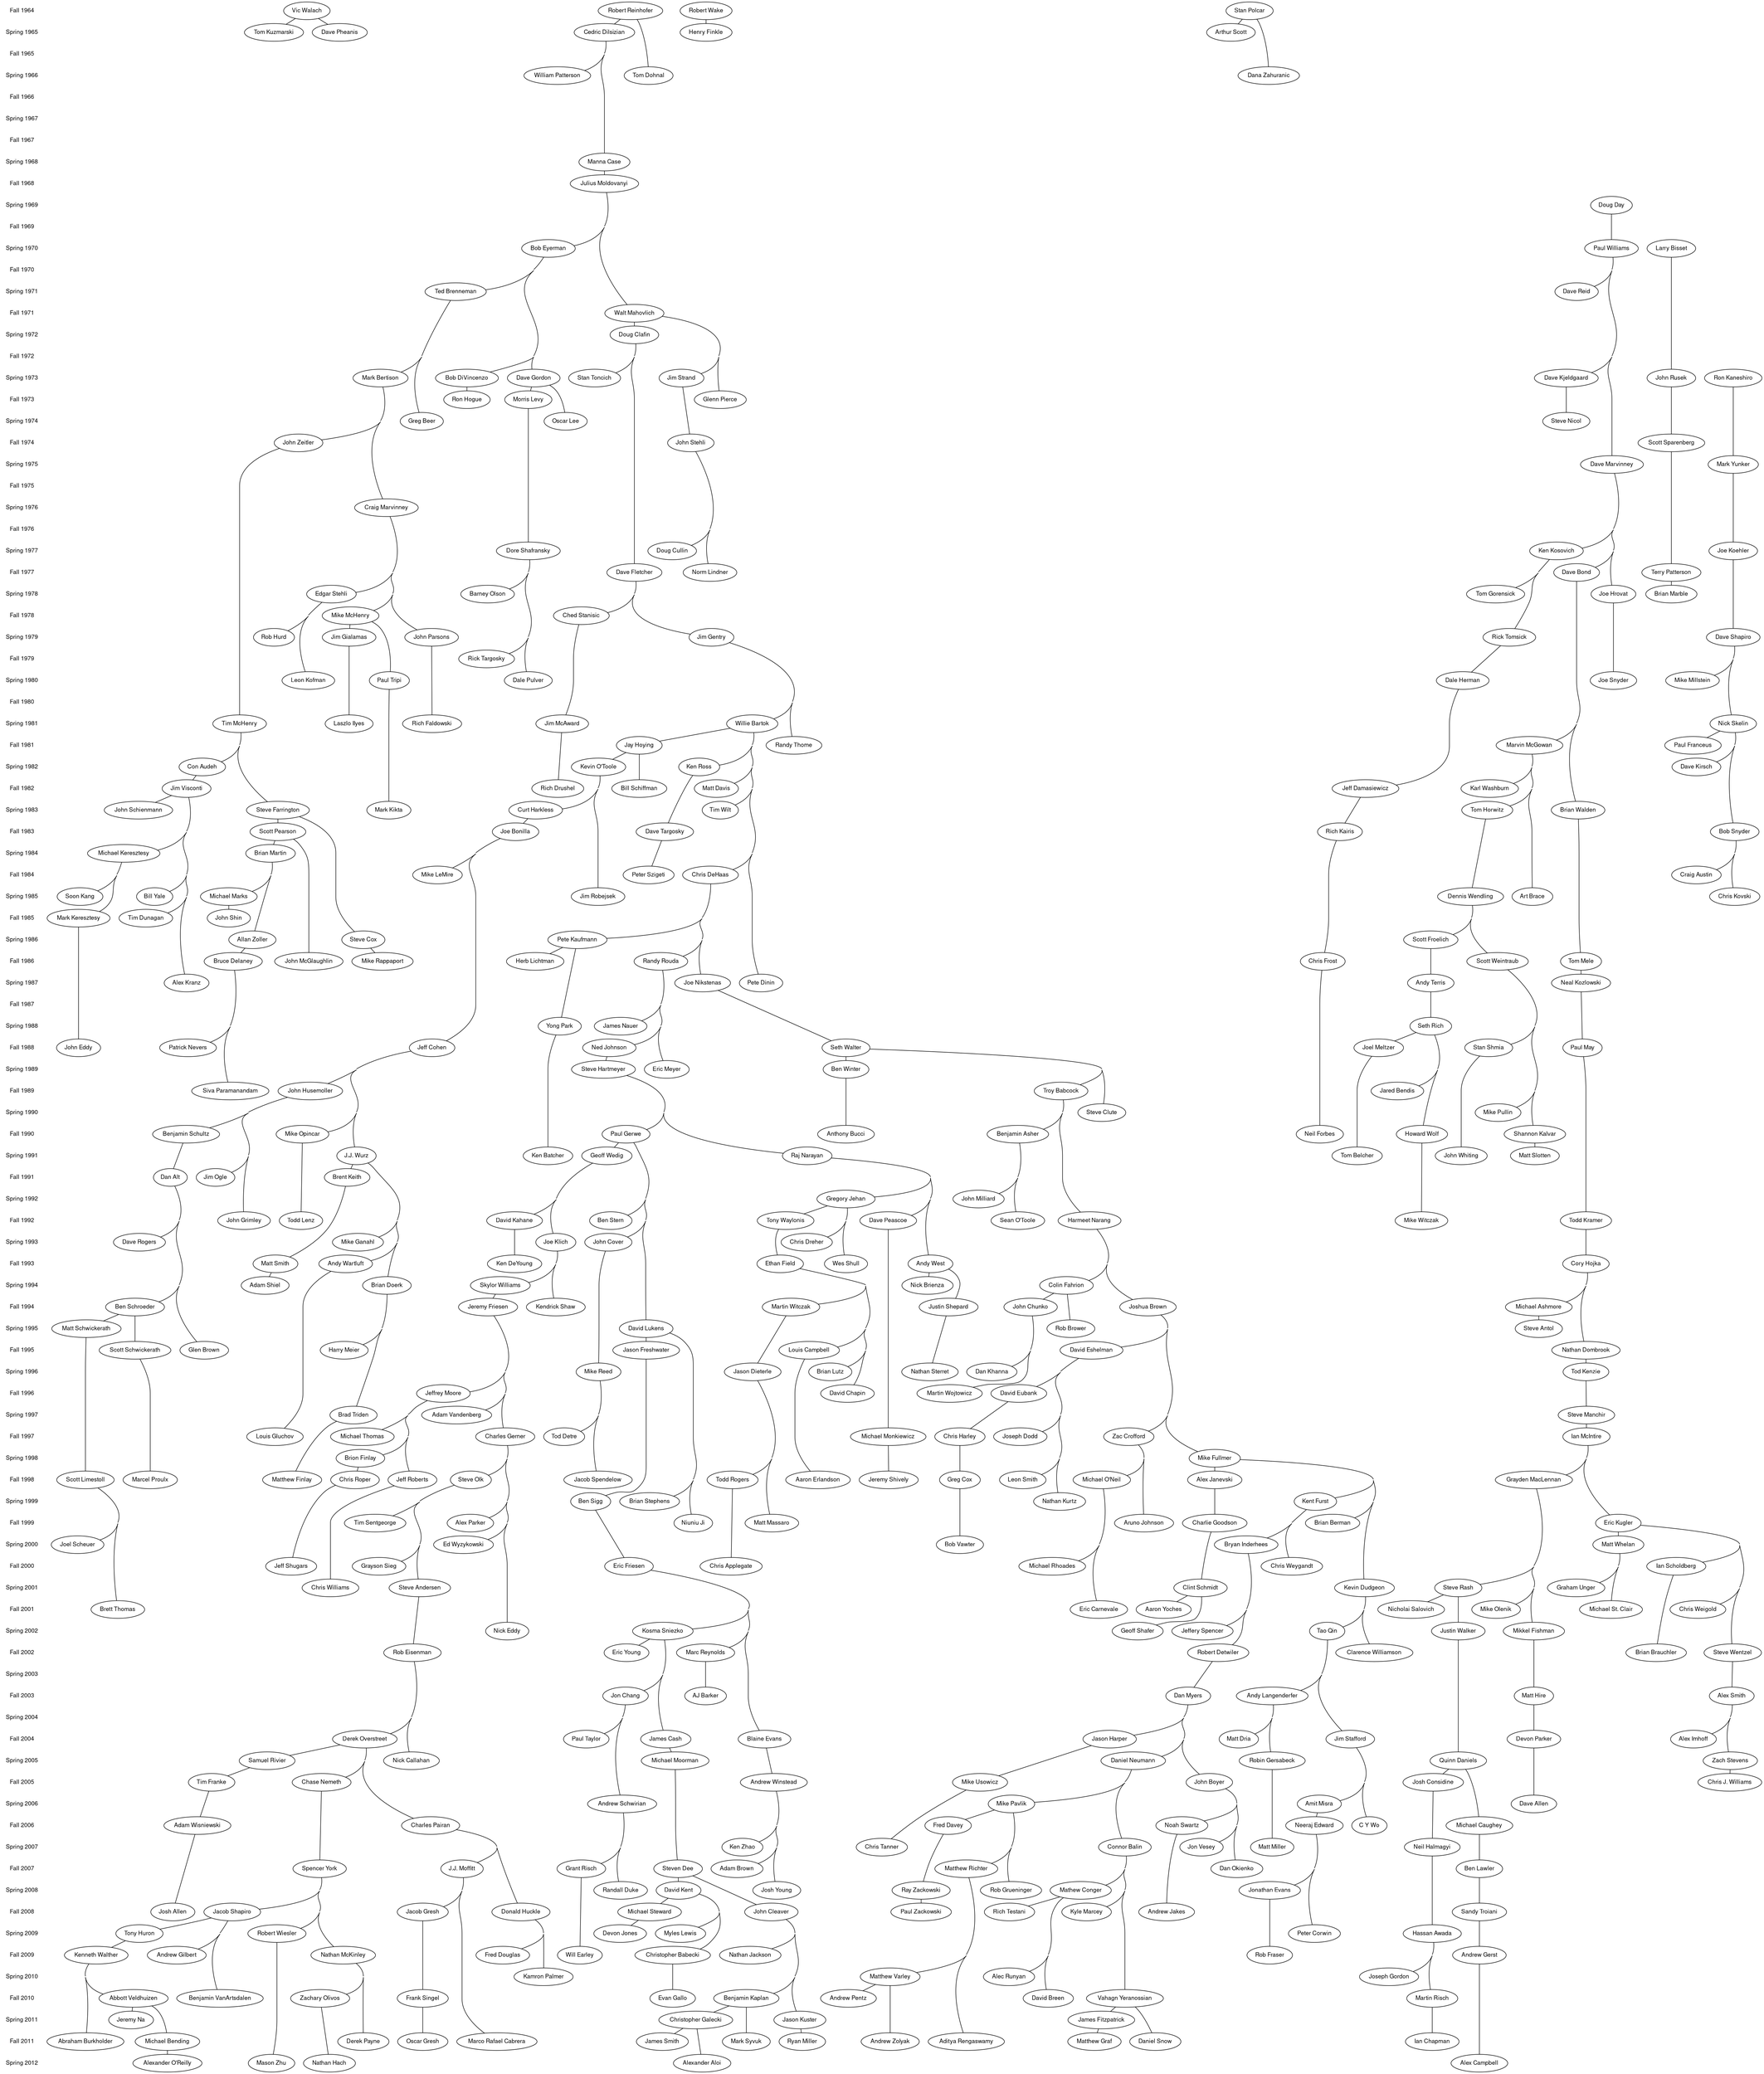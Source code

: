 /******************************************
 * Beta Nu of Theta Chi Brotherhood tree. *
 * Spring 2008				  *
 * Arranged 2008 by Michael Moorman       *
 * This language has a C-like grammar and *
 * commenting system.			  *
 *****************************************/
digraph brotherhood {
	ranksep=0; // minimum separation between ranks
	concentrate=true; // gives a more flowing edge pattern
	ratio=compress; // optimizes for horizontal space
	size="50,50"; // gives it a square shape
	/* This first block represents a timeline on the left side. */
	{
		// Change font to something appropriate for your system
		node [shape=plaintext, fontname="Nimbus Sans 1", fontsize=12];
		edge [style=invis];
		"Fall 1964" -> "Spring 1965" -> "Fall 1965" -> "Spring 1966" -> "Fall 1966" -> "Spring 1967" -> "Fall 1967" -> "Spring 1968" -> "Fall 1968" -> "Spring 1969" -> "Fall 1969" -> "Spring 1970" -> "Fall 1970" -> "Spring 1971" -> "Fall 1971" -> "Spring 1972" -> "Fall 1972" -> "Spring 1973" -> "Fall 1973" -> "Spring 1974" -> "Fall 1974" -> "Spring 1975" -> "Fall 1975" -> "Spring 1976" -> "Fall 1976" -> "Spring 1977" -> "Fall 1977" -> "Spring 1978" -> "Fall 1978" -> "Spring 1979" -> "Fall 1979" -> "Spring 1980" -> "Fall 1980" -> "Spring 1981" -> "Fall 1981" -> "Spring 1982" -> "Fall 1982" -> "Spring 1983" -> "Fall 1983" -> "Spring 1984" -> "Fall 1984" -> "Spring 1985" -> "Fall 1985" -> "Spring 1986" -> "Fall 1986" -> "Spring 1987" -> "Fall 1987" -> "Spring 1988" -> "Fall 1988" -> "Spring 1989" -> "Fall 1989" -> "Spring 1990" -> "Fall 1990" -> "Spring 1991" -> "Fall 1991" -> "Spring 1992" -> "Fall 1992" -> "Spring 1993" -> "Fall 1993" -> "Spring 1994" -> "Fall 1994" -> "Spring 1995" -> "Fall 1995" -> "Spring 1996" -> "Fall 1996" -> "Spring 1997" -> "Fall 1997" -> "Spring 1998" -> "Fall 1998" -> "Spring 1999" -> "Fall 1999" -> "Spring 2000" -> "Fall 2000" -> "Spring 2001" -> "Fall 2001" -> "Spring 2002" -> "Fall 2002" -> "Spring 2003" -> "Fall 2003" -> "Spring 2004" -> "Fall 2004" -> "Spring 2005" -> "Fall 2005" -> "Spring 2006" -> "Fall 2006" -> "Spring 2007" -> "Fall 2007" -> "Spring 2008" -> "Fall 2008" -> "Spring 2009" -> "Fall 2009" -> "Spring 2010" -> "Fall 2010" -> "Spring 2011" -> "Fall 2011" -> "Spring 2012"; 
	}
	/* This lists who was in which pledge class so that everyone from each pledge class is in the same rank. */
	node [color=black, shape=ellipse, fontname="Nimbus Sans 1", fontsize=12];
	edge [arrowhead=none, arrowtail=none];
	/* Data from before 1973 is incomplete and probably inaccurate */
	{ rank = same; "Fall 1964"; "Vic Walach"; "Robert Reinhofer"; "Robert Wake"; "Stan Polcar"; }
	{ rank = same; "Spring 1965"; "Cedric Dilsizian"; "Henry Finkle"; "Arthur Scott"; "Tom Kuzmarski"; "Dave Pheanis"; }
	{ rank = same; "Fall 1965"; }
	{ rank = same; "Spring 1966"; "William Patterson"; "Tom Dohnal"; "Dana Zahuranic"; }
	{ rank = same; "Fall 1966"; }
	{ rank = same; "Spring 1967"; }
	{ rank = same; "Fall 1967"; }
	{ rank = same; "Spring 1968"; "Manna Case"; }
	{ rank = same; "Fall 1968"; "Julius Moldovanyi"; }
	{ rank = same; "Spring 1969"; "Doug Day"; }
	{ rank = same; "Fall 1969"; }
	{ rank = same; "Spring 1970"; "Paul Williams"; "Bob Eyerman"; "Larry Bisset"; }
	{ rank = same; "Fall 1970"; }
	{ rank = same; "Spring 1971"; "Dave Reid"; "Ted Brenneman"; }
	{ rank = same; "Fall 1971"; "Walt Mahovlich"; }
	{ rank = same; "Spring 1972"; "Doug Clafin"; }
	{ rank = same; "Fall 1972"; }
	/* Everything below here is fairly accurate */
	{ rank = same; "Spring 1973"; "Bob DiVincenzo"; "Mark Bertison"; "Dave Kjeldgaard"; "Dave Gordon"; "Jim Strand"; "Stan Toncich"; "John Rusek"; "Ron Kaneshiro"; }
	{ rank = same; "Fall 1973"; "Ron Hogue"; "Morris Levy"; "Glenn Pierce"; }
	{ rank = same; "Spring 1974"; "Steve Nicol"; "Greg Beer"; "Oscar Lee"; }
	{ rank = same; "Fall 1974"; "John Zeitler"; "John Stehli"; "Scott Sparenberg"; }
	{ rank = same; "Spring 1975"; "Dave Marvinney"; "Mark Yunker"; }
	{ rank = same; "Fall 1975"; }
	{ rank = same; "Spring 1976"; "Craig Marvinney"; }
	{ rank = same; "Fall 1976"; }
	{ rank = same; "Spring 1977"; "Ken Kosovich"; "Dore Shafransky"; "Doug Cullin"; "Joe Koehler"; }
	{ rank = same; "Fall 1977"; "Dave Bond"; "Dave Fletcher"; "Norm Lindner"; "Terry Patterson"; }
	{ rank = same; "Spring 1978"; "Brian Marble"; "Tom Gorensick"; "Joe Hrovat"; "Edgar Stehli"; "Barney Olson"; }
	{ rank = same; "Fall 1978"; "Mike McHenry"; "Ched Stanisic"; }
	{ rank = same; "Spring 1979"; "Dave Shapiro"; "Rick Tomsick"; "John Parsons"; "Jim Gialamas"; "Rob Hurd"; "Jim Gentry"; }
	{ rank = same; "Fall 1979"; "Rick Targosky"; }
	{ rank = same; "Spring 1980"; "Mike Millstein"; "Dale Herman"; "Joe Snyder"; "Leon Kofman"; "Paul Tripi"; "Dale Pulver"; }
	{ rank = same; "Fall 1980"; }
	{ rank = same; "Spring 1981"; "Nick Skelin"; "Tim McHenry"; "Laszlo Ilyes"; "Rich Faldowski"; "Willie Bartok"; "Jim McAward"; }
	{ rank = same; "Fall 1981"; "Randy Thome"; "Jay Hoying"; "Marvin McGowan"; "Paul Franceus" }
	{ rank = same; "Spring 1982"; "Dave Kirsch"; "Con Audeh"; "Ken Ross"; "Kevin O'Toole"; }
	{ rank = same; "Fall 1982"; "Rich Drushel"; "Bill Schiffman"; "Matt Davis"; "Jim Visconti"; "Jeff Damasiewicz"; "Karl Washburn"; }
	{ rank = same; "Spring 1983"; "Curt Harkless"; "Tim Wilt"; "Mark Kikta"; "John Schienmann"; "Steve Farrington"; "Brian Walden"; "Tom Horwitz"; }
	{ rank = same; "Fall 1983"; "Dave Targosky"; "Scott Pearson"; "Rich Kairis"; "Bob Snyder"; "Joe Bonilla"; }
	{ rank = same; "Spring 1984"; "Michael Keresztesy"; "Brian Martin"; }
	{ rank = same; "Fall 1984"; "Craig Austin"; "Mike LeMire"; "Peter Szigeti"; "Chris DeHaas"; }
	{ rank = same; "Spring 1985"; "Art Brace"; "Jim Robejsek"; "Bill Yale"; "Soon Kang"; "Michael Marks"; "Chris Kovski"; "Dennis Wendling"; }
	{ rank = same; "Fall 1985"; "Mark Keresztesy"; "John Shin"; "Tim Dunagan"; }
	{ rank = same; "Spring 1986"; "Pete Kaufmann"; "Steve Cox"; "Allan Zoller"; "Scott Froelich"; }
	{ rank = same; "Fall 1986"; "Scott Weintraub"; "Tom Mele"; "Chris Frost"; "John McGlaughlin"; "Bruce Delaney"; "Mike Rappaport"; "Herb Lichtman"; "Randy Rouda"; }
	{ rank = same; "Spring 1987"; "Pete Dinin"; "Joe Nikstenas"; "Alex Kranz"; "Neal Kozlowski"; "Andy Terris"; }
	{ rank = same; "Fall 1987"; }
	{ rank = same; "Spring 1988"; "James Nauer"; "Yong Park"; "Seth Rich"; }
	{ rank = same; "Fall 1988"; "Jeff Cohen"; "Ned Johnson"; "Seth Walter"; "John Eddy"; "Patrick Nevers"; "Paul May"; "Stan Shmia"; "Joel Meltzer"; }
	{ rank = same; "Spring 1989"; "Eric Meyer"; "Steve Hartmeyer"; "Ben Winter"; }
	{ rank = same; "Fall 1989"; "John Husemoller"; "Troy Babcock"; "Siva Paramanandam"; "Jared Bendis"; }
	{ rank = same; "Spring 1990"; "Mike Pullin"; "Steve Clute"; }
	{ rank = same; "Fall 1990"; "Mike Opincar"; "Benjamin Schultz"; "Paul Gerwe"; "Anthony Bucci"; "Benjamin Asher"; "Neil Forbes"; "Howard Wolf"; "Shannon Kalvar"; }
	{ rank = same; "Spring 1991"; "J.J. Wurz"; "Geoff Wedig"; "Raj Narayan"; "Ken Batcher"; "John Whiting"; "Matt Slotten"; "Tom Belcher"; }
	{ rank = same; "Fall 1991"; "Jim Ogle"; "Dan Alt"; "Brent Keith"; }
	{ rank = same; "Spring 1992"; "John Milliard"; "Gregory Jehan"; }
	{ rank = same; "Fall 1992"; "Mike Witczak"; "Todd Kramer"; "Sean O'Toole"; "Harmeet Narang"; "Tony Waylonis"; "Dave Peascoe"; "David Kahane"; "Ben Stern"; "John Grimley"; "Todd Lenz"; }
	{ rank = same; "Spring 1993"; "Dave Rogers"; "Mike Ganahl"; "Joe Klich"; "John Cover"; "Chris Dreher"; }
	{ rank = same; "Fall 1993"; "Cory Hojka"; "Ethan Field"; "Wes Shull"; "Andy West"; "Ken DeYoung"; "Matt Smith"; "Andy Wartluft"; }
	{ rank = same; "Spring 1994"; "Adam Shiel"; "Brian Doerk"; "Skylor Williams"; "Nick Brienza"; "Colin Fahrion"; }
	{ rank = same; "Fall 1994"; "Ben Schroeder"; "Kendrick Shaw"; "Jeremy Friesen"; "Justin Shepard"; "Martin Witczak"; "John Chunko"; "Joshua Brown"; "Michael Ashmore"; }
	{ rank = same; "Spring 1995"; "Matt Schwickerath"; "David Lukens"; "Rob Brower"; "Steve Antol"; }
	{ rank = same; "Fall 1995"; "Nathan Dombrook"; "David Eshelman"; "Louis Campbell"; "Jason Freshwater"; "Harry Meier"; "Scott Schwickerath"; "Glen Brown"; }
	{ rank = same; "Spring 1996"; "Mike Reed"; "Nathan Sterret"; "Jason Dieterle"; "Brian Lutz"; "Dan Khanna"; "Tod Kenzie"; }
	{ rank = same; "Fall 1996"; "Jeffrey Moore"; "David Chapin"; "Martin Wojtowicz"; "David Eubank"; }
	{ rank = same; "Spring 1997"; "Adam Vandenberg"; "Steve Manchir"; "Brad Triden"; }
	{ rank = same; "Fall 1997"; "Ian McIntire"; "Joseph Dodd"; "Chris Harley"; "Zac Crofford"; "Michael Monkiewicz"; "Tod Detre"; "Michael Thomas"; "Charles Gerner"; "Louis Gluchov"; }
	{ rank = same; "Spring 1998"; "Brion Finlay"; "Mike Fullmer"; }
	{ rank = same; "Fall 1998"; "Scott Limestoll"; "Steve Olk"; "Matthew Finlay"; "Marcel Proulx"; "Chris Roper"; "Jacob Spendelow"; "Jeff Roberts"; "Jeremy Shively"; "Todd Rogers"; "Aaron Erlandson"; "Michael O'Neil"; "Greg Cox"; "Leon Smith"; "Alex Janevski"; "Grayden MacLennan"; }
	{ rank = same; "Spring 1999"; "Kent Furst"; "Nathan Kurtz"; "Brian Stephens"; "Ben Sigg"; }
	{ rank = same; "Fall 1999"; "Tim Sentgeorge"; "Alex Parker"; "Niuniu Ji"; "Matt Massaro"; "Eric Kugler"; "Aruno Johnson"; "Brian Berman"; "Charlie Goodson"; }
	{ rank = same; "Spring 2000"; "Joel Scheuer"; "Ed Wyzykowski"; "Bryan Inderhees"; "Bob Vawter"; "Matt Whelan"; }
	{ rank = same; "Fall 2000"; "Ian Scholdberg"; "Chris Weygandt"; "Michael Rhoades"; "Chris Applegate"; "Eric Friesen"; "Grayson Sieg"; "Jeff Shugars"; }
	{ rank = same; "Spring 2001"; "Steve Andersen"; "Chris Williams"; "Clint Schmidt"; "Kevin Dudgeon"; "Steve Rash"; "Graham Unger"; }
	{ rank = same; "Fall 2001"; "Eric Carnevale"; "Chris Weigold"; "Brett Thomas"; "Chris Weigold"; "Nicholai Salovich"; "Mike Olenik"; "Michael St. Clair"; "Aaron Yoches"; }
	{ rank = same; "Spring 2002"; "Kosma Sniezko"; "Mikkel Fishman"; "Justin Walker"; "Tao Qin"; "Jeffery Spencer"; "Geoff Shafer"; "Nick Eddy";  }
	{ rank = same; "Fall 2002"; "Steve Wentzel"; "Clarence Williamson"; "Brian Brauchler"; "Rob Eisenman"; "Eric Young"; "Marc Reynolds"; "Robert Detwiler"; }
	{ rank = same; "Spring 2003"; }
	{ rank = same; "Fall 2003"; "Dan Myers"; "Andy Langenderfer"; "Jon Chang"; "Alex Smith"; "Matt Hire"; "AJ Barker"; }
	{ rank = same; "Spring 2004"; }
	{ rank = same; "Fall 2004"; "Jason Harper"; "Derek Overstreet"; "Devon Parker"; "James Cash"; "Jim Stafford"; "Blaine Evans"; "Matt Dria"; "Alex Imhoff"; "Paul Taylor"; }
	{ rank = same; "Spring 2005"; "Michael Moorman"; "Daniel Neumann"; "Robin Gersabeck"; "Samuel Rivier"; "Zach Stevens"; "Nick Callahan"; "Quinn Daniels"; }
	{ rank = same; "Fall 2005"; "John Boyer"; "Andrew Winstead"; "Josh Considine"; "Chase Nemeth"; "Tim Franke"; "Chris J. Williams"; "Mike Usowicz"; }
	{ rank = same; "Spring 2006"; "Mike Pavlik"; "Amit Misra"; "Andrew Schwirian"; "Dave Allen"; }
	{ rank = same; "Fall 2006"; "C Y Wo"; "Adam Wisniewski"; "Neeraj Edward"; "Charles Pairan"; "Michael Caughey"; "Noah Swartz"; "Fred Davey"; }
	{ rank = same; "Spring 2007"; "Ken Zhao"; "Connor Balin"; "Chris Tanner"; "Jon Vesey"; "Matt Miller"; "Neil Halmagyi"; }
	{ rank = same; "Fall 2007"; "J.J. Moffitt"; "Matthew Richter"; "Dan Okienko"; "Steven Dee"; "Spencer York"; "Ben Lawler"; "Adam Brown"; "Grant Risch"; }
	{ rank = same; "Spring 2008"; "Ray Zackowski"; "Jonathan Evans"; "Rob Grueninger"; "Mathew Conger"; "Randall Duke"; "David Kent"; "Josh Young"; }
	{ rank = same; "Fall 2008"; "Josh Allen"; "John Cleaver"; "Jacob Gresh"; "Donald Huckle"; "Andrew Jakes"; "Kyle Marcey"; "Jacob Shapiro"; "Michael Steward"; "Rich Testani"; "Sandy Troiani"; "Paul Zackowski";}
	{ rank = same; "Spring 2009"; "Hassan Awada"; "Peter Corwin"; "Tony Huron"; "Devon Jones"; "Myles Lewis"; "Robert Wiesler"}
	{ rank = same; "Fall 2009"; "Christopher Babecki"; "Fred Douglas"; "Will Earley"; "Rob Fraser"; "Andrew Gerst"; "Andrew Gilbert"; "Nathan Jackson"; "Kenneth Walther"; "Nathan McKinley"}
  	{ rank = same; "Spring 2010"; "Joseph Gordon"; "Kamron Palmer"; "Alec Runyan"; "Matthew Varley"}
	{ rank = same; "Fall 2010"; "David Breen"; "Evan Gallo"; "Benjamin Kaplan"; "Zachary Olivos"; "Andrew Pentz"; "Martin Risch"; "Frank Singel"; "Benjamin VanArtsdalen"; "Vahagn Yeranossian"}
	{ rank = same; "Spring 2011"; "James Fitzpatrick"; "Christopher Galecki"; "Jason Kuster"; "Jeremy Na"}
	{ rank = same; "Fall 2011"; "Michael Bending"; "Abraham Burkholder"; "Marco Rafael Cabrera"; "Ian Chapman"; "Matthew Graf"; "Oscar Gresh"; "Ryan Miller"; "Derek Payne"; "Aditya Rengaswamy"; "James Smith"; "Daniel Snow"; "Mark Syvuk"; "Andrew Zolyak"}
	{ rank = same; "Spring 2012"; "Alexander Aloi"; "Nathan Hach"; "Alexander O'Reilly"; "Mason Zhu"; "Alex Campbell";}
	
	/* Big brother -> Little brother.  Sorted alphabetically by big brother last name. */
	"Dan Alt" -> "Dave Rogers";
	"Dan Alt" -> "Ben Schroeder";
	"Dan Alt" -> "Glen Brown";
	"Steve Andersen" -> "Rob Eisenman";
	"Benjamin Asher" -> "Sean O'Toole";
	"Benjamin Asher" -> "John Milliard";
	"Michael Ashmore" -> "Steve Antol";
	"Con Audeh" -> "Jim Visconti";
  	"Hassan Awada" -> "Joseph Gordon";
	"Hassan Awada" -> "Martin Risch";
	"Troy Babcock" -> "Harmeet Narang";
	"Troy Babcock" -> "Benjamin Asher";
	"Christopher Babecki" -> "Evan Gallo";
	"Connor Balin" -> "Mathew Conger";
	"Connor Balin" -> "Kyle Marcey";
	"Connor Balin" -> "Vahagn Yeranossian";
	"Willie Bartok" -> "Jay Hoying";
	"Willie Bartok" -> "Matt Davis";
	"Willie Bartok" -> "Pete Dinin";
	"Willie Bartok" -> "Ken Ross";
	"Willie Bartok" -> "Tim Wilt";
	"Willie Bartok" -> "Chris DeHaas";
	"Mark Bertison" -> "Craig Marvinney";
	"Mark Bertison" -> "John Zeitler";
	"Michael Bending" -> "Alexander O'Reilly";
	"Larry Bisset" -> "John Rusek";
	"Dave Bond" -> "Marvin McGowan";
	"Dave Bond" -> "Brian Walden";
	"Joe Bonilla" -> "Jeff Cohen";
	"Joe Bonilla" -> "Mike LeMire";
	"John Boyer" -> "Noah Swartz";
	"John Boyer" -> "Jon Vesey";
	"John Boyer" -> "Dan Okienko";
	"Ted Brenneman" -> "Greg Beer";
	"Ted Brenneman" -> "Mark Bertison";
	"Joshua Brown" -> "Mike Fullmer";
	"Joshua Brown" -> "David Eshelman";
	"Joshua Brown" -> "Zac Crofford";
	"Louis Campbell" -> "Aaron Erlandson";
	"Manna Case" -> "Julius Moldovanyi";
	"James Cash" -> "Michael Moorman";
	"Michael Caughey" -> "Ben Lawler";
	"Jon Chang" -> "Paul Taylor";
	"Jon Chang" -> "Andrew Schwirian";
	"John Chunko" -> "Martin Wojtowicz"
	"John Chunko" -> "Dan Khanna";
	"Doug Clafin" -> "Stan Toncich";
	"Doug Clafin" -> "Dave Fletcher";
	"John Cleaver" -> "Nathan Jackson"
	"John Cleaver" -> "Benjamin Kaplan";
	"John Cleaver" -> "Jason Kuster";
	"Jeff Cohen" -> "John Husemoller";
	"Jeff Cohen" -> "J.J. Wurz";
	"Jeff Cohen" -> "Mike Opincar";
	"Mathew Conger" -> "Rich Testani";
  	"Mathew Conger" -> "Alec Runyan";
	"Mathew Conger" -> "David Breen";
	"Josh Considine" -> "Neil Halmagyi";
	"John Cover" -> "Mike Reed";
	"Greg Cox" -> "Bob Vawter";
	"Steve Cox" -> "Mike Rappaport";
	"Zac Crofford" -> "Michael O'Neil";
	"Zac Crofford" -> "Aruno Johnson";
	"Jeff Damasiewicz" -> "Rich Kairis";
	"Quinn Daniels" -> "Josh Considine";
	"Quinn Daniels" -> "Michael Caughey";
	"Fred Davey" -> "Ray Zackowski"
	"Doug Day" -> "Paul Williams";
	"Steven Dee" -> "David Kent";
	"Steven Dee" -> "John Cleaver";
	"Chris DeHaas" -> "Randy Rouda";
	"Chris DeHaas" -> "Joe Nikstenas";
	"Chris DeHaas" -> "Pete Kaufmann";
	"Bruce Delaney" -> "Patrick Nevers";
	"Bruce Delaney" -> "Siva Paramanandam";
	"Robert Detwiler" -> "Dan Myers";
	"Jason Dieterle" -> "Todd Rogers";
	"Jason Dieterle" -> "Matt Massaro";
	"Cedric Dilsizian" -> "William Patterson";
	"Cedric Dilsizian" -> "Manna Case";
	"Bob DiVincenzo" -> "Ron Hogue";
	"Brian Doerk" -> "Brad Triden"
	"Brian Doerk" -> "Harry Meier";
	"Nathan Dombrook" -> "Tod Kenzie";
	"Kevin Dudgeon" -> "Clarence Williamson";
	"Kevin Dudgeon" -> "Tao Qin";
	"Neeraj Edward" -> "Jonathan Evans";
	"Neeraj Edward" -> "Peter Corwin";
	"Rob Eisenman" -> "Derek Overstreet";
	"Rob Eisenman" -> "Nick Callahan";
	"David Eshelman" -> "Nathan Kurtz";
	"David Eshelman" -> "David Eubank";
	"David Eshelman" -> "Joseph Dodd";
	"David Eshelman" -> "Leon Smith"
	"David Eubank" -> "Chris Harley";
	"Blaine Evans" -> "Andrew Winstead";
	"Jonathan Evans" -> "Rob Fraser"
	"Bob Eyerman" -> "Ted Brenneman";
	"Bob Eyerman" -> "Bob DiVincenzo";
	"Bob Eyerman" -> "Dave Gordon";
	"Colin Fahrion" -> "Rob Brower";
	"Colin Fahrion" -> "John Chunko";
	"Steve Farrington" -> "Scott Pearson";
	"Steve Farrington" -> "Steve Cox";
	"Ethan Field" -> "Brian Lutz";
	"Ethan Field" -> "Louis Campbell";
	"Ethan Field" -> "David Chapin";
	"Ethan Field" -> "Martin Witczak";
	"Brion Finlay" -> "Chris Roper";
	"Mikkel Fishman" -> "Matt Hire";
	"James Fitzpatrick" -> "Matthew Graf";
	"Dave Fletcher" -> "Ched Stanisic";
	"Dave Fletcher" -> "Jim Gentry";
	"Tim Franke" -> "Adam Wisniewski";
	"Jason Freshwater" -> "Ben Sigg";
	"Eric Friesen" -> "Blaine Evans";
	"Eric Friesen" -> "Kosma Sniezko";
	"Eric Friesen" -> "Marc Reynolds";
	"Jeremy Friesen" -> "Jeffrey Moore";
	"Jeremy Friesen" -> "Adam Vandenberg";
	"Jeremy Friesen" -> "Charles Gerner";
	"Scott Froelich" -> "Andy Terris";
	"Chris Frost" -> "Neil Forbes";
	"Mike Fullmer" -> "Kevin Dudgeon";
	"Mike Fullmer" -> "Alex Janevski";
	"Mike Fullmer" -> "Kent Furst";
	"Mike Fullmer" -> "Brian Berman";
	"Kent Furst" -> "Bryan Inderhees";
	"Kent Furst" -> "Chris Weygandt";
	"Christopher Galecki" -> "James Smith";
	"Christopher Galecki" -> "Alexander Aloi";
	"Jim Gentry" -> "Randy Thome";
	"Jim Gentry" -> "Willie Bartok";
	"Charles Gerner" -> "Steve Olk";
	"Charles Gerner" -> "Ed Wyzykowski";
	"Charles Gerner" -> "Alex Parker";
	"Charles Gerner" -> "Nick Eddy";
	"Robin Gersabeck" -> "Matt Miller";
	"Andrew Gerst" -> "Alex Campbell";
	"Paul Gerwe" -> "David Lukens";
	"Paul Gerwe" -> "Geoff Wedig";
	"Paul Gerwe" -> "John Cover";
	"Paul Gerwe" -> "Ben Stern";
	"Jim Gialamas" -> "Laszlo Ilyes";
	"Charlie Goodson" -> "Clint Schmidt";
	"Dave Gordon" -> "Oscar Lee";
	"Dave Gordon" -> "Morris Levy";
	"Jacob Gresh" -> "Frank Singel";
	"Neil Halmagyi" -> "Hassan Awada";
	"Curt Harkless" -> "Joe Bonilla";
	"Jason Harper" -> "Mike Usowicz";
	"Chris Harley" -> "Greg Cox";
	"Steve Hartmeyer" -> "Paul Gerwe";
	"Steve Hartmeyer" -> "Raj Narayan";
	"Dale Herman" -> "Jeff Damasiewicz";
	"Matt Hire" -> "Devon Parker";
	"Cory Hojka" -> "Nathan Dombrook";
	"Cory Hojka" -> "Michael Ashmore";
	"Tom Horwitz" -> "Dennis Wendling";
	"Jay Hoying" -> "Kevin O'Toole";
	"Jay Hoying" -> "Bill Schiffman";
	"Joe Hrovat" -> "Joe Snyder";
	"Donald Huckle" -> "Fred Douglas";
  	"Donald Huckle" -> "Kamron Palmer";
	"Tony Huron" -> "Kenneth Walther";
	"John Husemoller" -> "Benjamin Schultz";
	"John Husemoller" -> "Jim Ogle";
	"John Husemoller" -> "John Grimley";
	"Bryan Inderhees" -> "Jeffery Spencer";
	"Bryan Inderhees" -> "Robert Detwiler";
	"Alex Janevski" -> "Charlie Goodson";
	"Gregory Jehan" -> "Tony Waylonis"; 
	"Gregory Jehan" -> "Chris Dreher";
	"Gregory Jehan" -> "Wes Shull";
	"Ned Johnson" -> "Steve Hartmeyer";
	"David Kahane" -> "Ken DeYoung";
	"Rich Kairis" -> "Chris Frost";
	"Shannon Kalvar" -> "Matt Slotten";
	"Ron Kaneshiro" -> "Mark Yunker";
	"Benjamin Kaplan" -> "Christopher Galecki";
	"Benjamin Kaplan" -> "Mark Syvuk";
	"Pete Kaufmann" -> "Herb Lichtman";
	"Pete Kaufmann" -> "Yong Park";
	"Kenneth Walther" -> "Abbott Veldhuizen";
	"Kenneth Walther" -> "Abraham Burkholder";
	"Brent Keith" -> "Matt Smith";
	"David Kent" -> "Michael Steward";
	"David Kent" -> "Myles Lewis";
	"David Kent" -> "Christopher Babecki"
	"Tod Kenzie" -> "Steve Manchir";
	"Michael Keresztesy" -> "Mark Keresztesy";
	"Michael Keresztesy" -> "Soon Kang";
	"Mark Keresztesy" -> "John Eddy";
	"Dave Kjeldgaard" -> "Steve Nicol";
	"Joe Klich" -> "Kendrick Shaw";
	"Joe Klich" -> "Skylor Williams";
	"Joe Koehler" -> "Dave Shapiro";
	"Ken Kosovich" -> "Tom Gorensick";
	"Ken Kosovich" -> "Rick Tomsick";
	"Neal Kozlowski" -> "Paul May";
	"Todd Kramer" -> "Cory Hojka";
	"Eric Kugler" -> "Chris Weigold";
	"Eric Kugler" -> "Matt Whelan";
	"Eric Kugler" -> "Steve Wentzel";
	"Eric Kugler" -> "Ian Scholdberg";
	"Jason Kuster" -> "Ryan Miller";
	"Andy Langenderfer" -> "Robin Gersabeck";
	"Andy Langenderfer" -> "Matt Dria";
	"Ben Lawler" -> "Sandy Troiani";
	"Morris Levy" -> "Dore Shafransky";
	"Scott Limestoll" -> "Brett Thomas";
	"Scott Limestoll" -> "Joel Scheuer";
	"David Lukens" -> "Niuniu Ji";
	"David Lukens" -> "Jason Freshwater";
	"David Lukens" -> "Brian Stephens";
	"Grayden MacLennan" -> "Steve Rash";
	"Grayden MacLennan" -> "Mikkel Fishman";
	"Grayden MacLennan" -> "Mike Olenik";
	"Walt Mahovlich" -> "Doug Clafin";
	"Walt Mahovlich" -> "Glenn Pierce";
	"Walt Mahovlich" -> "Jim Strand";
	"Steve Manchir" -> "Ian McIntire";
	"Michael Marks" -> "John Shin";
	"Brian Martin" -> "Michael Marks";
	"Brian Martin" -> "Allan Zoller";
	"Craig Marvinney" -> "John Parsons";
	"Craig Marvinney" -> "Mike McHenry";
	"Craig Marvinney" -> "Edgar Stehli";
	"Dave Marvinney" -> "Dave Bond";
	"Dave Marvinney" -> "Ken Kosovich";
	"Dave Marvinney" -> "Joe Hrovat";
	"Paul May" -> "Todd Kramer";
	"Jim McAward" -> "Rich Drushel";
	"Marvin McGowan" -> "Art Brace";
	"Marvin McGowan" -> "Karl Washburn";
	"Marvin McGowan" -> "Tom Horwitz";
	"Mike McHenry" -> "Jim Gialamas";
	"Mike McHenry" -> "Paul Tripi";
	"Tim McHenry" -> "Con Audeh";
	"Tim McHenry" -> "Steve Farrington";
	"Ian McIntire" -> "Eric Kugler";
	"Ian McIntire" -> "Grayden MacLennan";
	"Nathan McKinley" -> "Zachary Olivos";
	"Nathan McKinley" -> "Derek Payne";
	"Tom Mele" -> "Neal Kozlowski";
	"Joel Meltzer" -> "Tom Belcher";
	"Amit Misra" -> "Neeraj Edward";
	"J.J. Moffitt" -> "Jacob Gresh";
	"J.J. Moffitt" -> "Marco Rafael Cabrera";
	"Julius Moldovanyi" -> "Bob Eyerman";
	"Julius Moldovanyi" -> "Walt Mahovlich";
	"Michael Monkiewicz" -> "Jeremy Shively";
	"Jeffrey Moore" -> "Michael Thomas";
	"Jeffrey Moore" -> "Brion Finlay";
	"Jeffrey Moore" -> "Jeff Roberts";
	"Michael Moorman" -> "Steven Dee";
	"Dan Myers" -> "John Boyer";
	"Dan Myers" -> "Daniel Neumann";
	"Dan Myers" -> "Jason Harper";
	"Harmeet Narang" -> "Colin Fahrion";
	"Harmeet Narang" -> "Joshua Brown";
	"Raj Narayan" -> "Dave Peascoe";
	"Raj Narayan" -> "Gregory Jehan";
	"Raj Narayan" -> "Andy West";
	"Chase Nemeth" -> "Spencer York";
	"Daniel Neumann" -> "Mike Pavlik";
	"Daniel Neumann" -> "Connor Balin";
	"Joe Nikstenas" -> "Seth Walter";
	"Michael O'Neil" -> "Eric Carnevale";
	"Michael O'Neil" -> "Michael Rhoades";
	"Kevin O'Toole" -> "Curt Harkless";
	"Kevin O'Toole" -> "Jim Robejsek";
	"Zachary Olivos" -> "Nathan Hach";
	"Steve Olk" -> "Tim Sentgeorge";
	"Steve Olk" -> "Grayson Sieg";
	"Steve Olk" -> "Steve Andersen";
	"Mike Opincar" -> "Todd Lenz";
	"Derek Overstreet" -> "Charles Pairan";
	"Derek Overstreet" -> "Samuel Rivier";
	"Derek Overstreet" -> "Chase Nemeth";
	"Charles Pairan" -> "J.J. Moffitt";
	"Charles Pairan" -> "Donald Huckle";
	"Yong Park" -> "Ken Batcher";
	"Devon Parker" -> "Dave Allen";
	"John Parsons" -> "Rich Faldowski";
	"Terry Patterson" -> "Brian Marble";
	"Mike Pavlik" -> "Matthew Richter";
	"Mike Pavlik" -> "Fred Davey";
	"Mike Pavlik" -> "Rob Grueninger";
	"Scott Pearson" -> "Brian Martin";
	"Scott Pearson" -> "John McGlaughlin";
	"Dave Peascoe" -> "Michael Monkiewicz";
	"Stan Polcar" -> "Arthur Scott";
	"Stan Polcar" -> "Dana Zahuranic";
	"Tao Qin" -> "Andy Langenderfer";
	"Tao Qin" -> "Jim Stafford";
	"Steve Rash" -> "Justin Walker";
	"Steve Rash" -> "Nicholai Salovich";
	"Mike Reed" -> "Jacob Spendelow";
	"Mike Reed" -> "Tod Detre";
	"Robert Reinhofer" -> "Cedric Dilsizian";
	"Robert Reinhofer" -> "Tom Dohnal";
	"Marc Reynolds" -> "AJ Barker";
	"Seth Rich" -> "Joel Meltzer";
	"Seth Rich" -> "Jared Bendis";
	"Seth Rich" -> "Howard Wolf"; 
  	"Matthew Richter" -> "Matthew Varley";
	"Matthew Richter" -> "Aditya Rengaswamy";
	"Grant Risch" -> "Will Earley";
	"Martin Risch" -> "Ian Chapman";
	"Samuel Rivier" -> "Tim Franke";
	"Jeff Roberts" -> "Chris Williams";
	"Todd Rogers" -> "Chris Applegate";
	"Chris Roper" -> "Jeff Shugars";
	"Ken Ross" -> "Dave Targosky";
	"Randy Rouda" -> "James Nauer";
	"Randy Rouda" -> "Eric Meyer";
	"Randy Rouda" -> "Ned Johnson";
	"John Rusek" -> "Scott Sparenberg";
	"Clint Schmidt" -> "Aaron Yoches";
	"Clint Schmidt" -> "Geoff Shafer";
	"Ian Scholdberg" -> "Brian Brauchler";
	"Ben Schroeder" -> "Matt Schwickerath";
	"Ben Schroeder" -> "Scott Schwickerath";
	"Benjamin Schultz" -> "Dan Alt";
	"Matt Schwickerath" -> "Scott Limestoll";
	"Scott Schwickerath" -> "Marcel Proulx";
	"Andrew Schwirian" -> "Grant Risch";
	"Andrew Schwirian" -> "Randall Duke";
	"Dore Shafransky" -> "Barney Olson";
	"Dore Shafransky" -> "Rick Targosky";
	"Dore Shafransky" -> "Dale Pulver";
	"Dave Shapiro" -> "Mike Millstein";
	"Dave Shapiro" -> "Nick Skelin";
	"Jacob Shapiro" -> "Tony Huron";
	"Jacob Shapiro" -> "Andrew Gilbert";
	"Jacob Shapiro" -> "Benjamin VanArtsdalen";
	"Justin Shepard" -> "Nathan Sterret";
	"Stan Shmia" -> "John Whiting";
	"Ben Sigg" -> "Eric Friesen";
	"Frank Singel" -> "Oscar Gresh";
	"Nick Skelin" -> "Dave Kirsch";
	"Nick Skelin" -> "Paul Franceus";
	"Nick Skelin" -> "Bob Snyder";
	"Alex Smith" -> "Alex Imhoff";
	"Alex Smith" -> "Zach Stevens";
	"Matt Smith" -> "Adam Shiel";
	"Kosma Sniezko" -> "James Cash";
	"Kosma Sniezko" -> "Eric Young";
	"Kosma Sniezko" -> "Jon Chang";
	"Bob Snyder" -> "Craig Austin";
	"Bob Snyder" -> "Chris Kovski";
	"Scott Sparenberg" -> "Terry Patterson";
	"Jim Stafford" -> "Amit Misra";
	"Jim Stafford" -> "C Y Wo";
	"Ched Stanisic" -> "Jim McAward";
	"Edgar Stehli" -> "Rob Hurd";
	"Edgar Stehli" -> "Leon Kofman";
	"John Stehli" -> "Doug Cullin";
	"John Stehli" -> "Norm Lindner";
	"Michael Steward" -> "Devon Jones"
	"Zach Stevens" -> "Chris J. Williams";
	"Jim Strand" -> "John Stehli";
	"Noah Swartz" -> "Andrew Jakes";
	"Dave Targosky" -> "Peter Szigeti";
	"Andy Terris" -> "Seth Rich";
	"Rick Tomsick" -> "Dale Herman";
	"Brad Triden" -> "Matthew Finlay";
	"Paul Tripi" -> "Mark Kikta";
	"Sandy Troiani" -> "Andrew Gerst"
	"Mike Usowicz" -> "Chris Tanner";
	"Matthew Varley" -> "Andrew Pentz";
	"Matthew Varley" -> "Andrew Zolyak";
	"Jim Visconti" -> "John Schienmann";
	"Jim Visconti" -> "Bill Yale";
	"Jim Visconti" -> "Tim Dunagan";
	"Jim Visconti" -> "Alex Kranz";
	"Jim Visconti" -> "Michael Keresztesy";
	"Abbott Veldhuizen" -> "Jeremy Na";
	"Abbott Veldhuizen" -> "Michael Bending";
	"Robert Wake" -> "Henry Finkle";
	"Vic Walach" -> "Tom Kuzmarski";
	"Vic Walach" -> "Dave Pheanis";
	"Brian Walden" -> "Tom Mele";
	"Justin Walker" -> "Quinn Daniels";
	"Seth Walter" -> "Troy Babcock";
	"Seth Walter" -> "Ben Winter";
	"Seth Walter" -> "Steve Clute";
	"Andy Wartluft" -> "Louis Gluchov";
	"Tony Waylonis" -> "Ethan Field";
	"Matt Whelan" -> "Graham Unger";
	"Matt Whelan" -> "Michael St. Clair";
	"Robert Wiesler" -> "Mason Zhu";
	"Scott Weintraub" -> "Shannon Kalvar";
	"Scott Weintraub" -> "Stan Shmia";
	"Scott Weintraub" -> "Mike Pullin";
	"Dennis Wendling" -> "Scott Weintraub";
	"Dennis Wendling" -> "Scott Froelich";
	"Steve Wentzel" -> "Alex Smith";
	"Andy West" -> "Nick Brienza";
	"Andy West" -> "Justin Shepard";
	"Paul Williams" -> "Dave Reid";
	"Paul Williams" -> "Dave Kjeldgaard";
	"Paul Williams" -> "Dave Marvinney";
	"Skylor Williams" -> "Jeremy Friesen";
	"Andrew Winstead" -> "Ken Zhao";
	"Andrew Winstead" -> "Adam Brown";
	"Andrew Winstead" -> "Josh Young";
	"Adam Wisniewski" -> "Josh Allen";
	"Martin Witczak" -> "Jason Dieterle";
	"Geoff Wedig" -> "David Kahane";
	"Geoff Wedig" -> "Joe Klich";
	"Ben Winter" -> "Anthony Bucci";
	"Howard Wolf" -> "Mike Witczak";
	"J.J. Wurz" -> "Brent Keith";
	"J.J. Wurz" -> "Andy Wartluft";
	"J.J. Wurz" -> "Mike Ganahl";
	"J.J. Wurz" -> "Brian Doerk";
	"Vahagn Yeranossian" -> "James Fitzpatrick";
	"Vahagn Yeranossian" -> "Daniel Snow";
	"Spencer York" -> "Jacob Shapiro"
	"Spencer York" -> "Robert Wiesler"
	"Spencer York" -> "Nathan McKinley"
	"Mark Yunker" -> "Joe Koehler";
	"Ray Zackowski" -> "Paul Zackowski";
	"John Zeitler" -> "Tim McHenry";
	"Allan Zoller" -> "Bruce Delaney";
}
